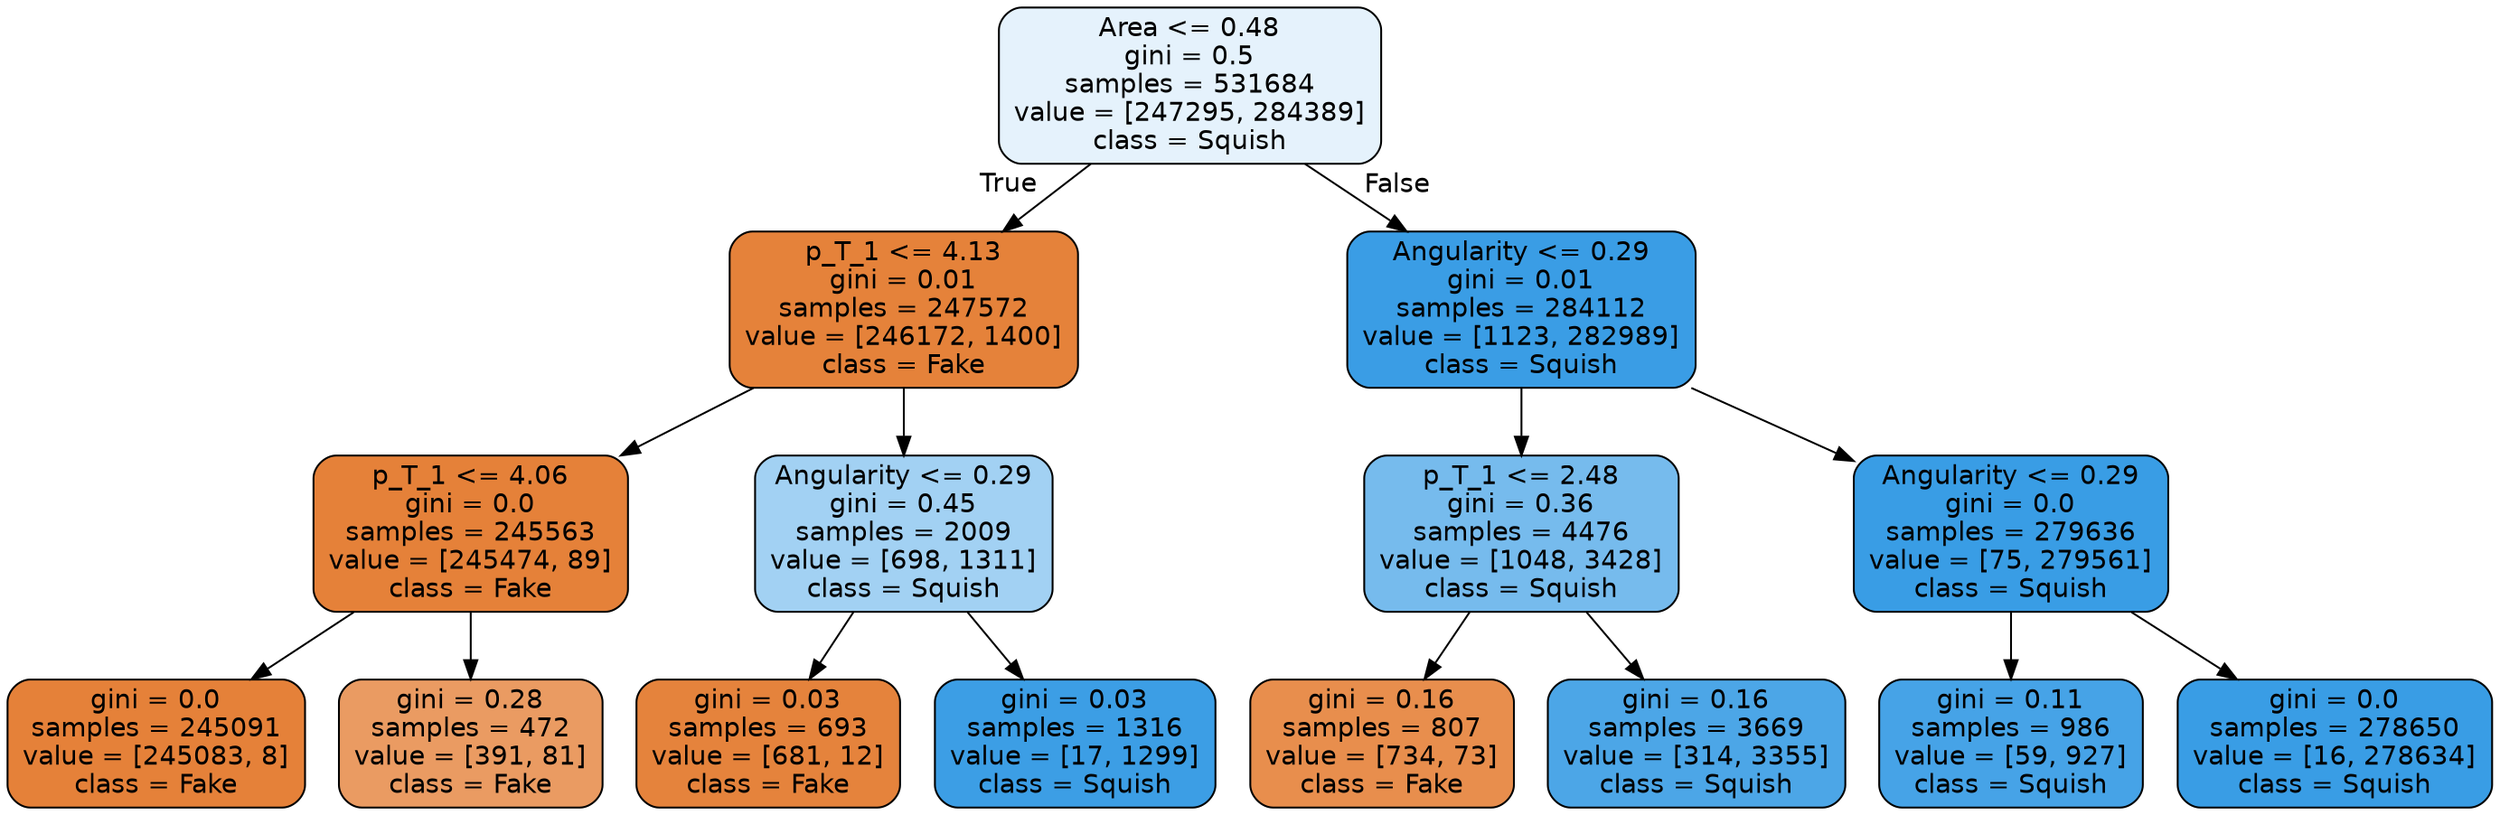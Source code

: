 digraph Tree {
node [shape=box, style="filled, rounded", color="black", fontname=helvetica] ;
edge [fontname=helvetica] ;
0 [label="Area <= 0.48\ngini = 0.5\nsamples = 531684\nvalue = [247295, 284389]\nclass = Squish", fillcolor="#e5f2fc"] ;
1 [label="p_T_1 <= 4.13\ngini = 0.01\nsamples = 247572\nvalue = [246172, 1400]\nclass = Fake", fillcolor="#e5823a"] ;
0 -> 1 [labeldistance=2.5, labelangle=45, headlabel="True"] ;
2 [label="p_T_1 <= 4.06\ngini = 0.0\nsamples = 245563\nvalue = [245474, 89]\nclass = Fake", fillcolor="#e58139"] ;
1 -> 2 ;
3 [label="gini = 0.0\nsamples = 245091\nvalue = [245083, 8]\nclass = Fake", fillcolor="#e58139"] ;
2 -> 3 ;
4 [label="gini = 0.28\nsamples = 472\nvalue = [391, 81]\nclass = Fake", fillcolor="#ea9b62"] ;
2 -> 4 ;
5 [label="Angularity <= 0.29\ngini = 0.45\nsamples = 2009\nvalue = [698, 1311]\nclass = Squish", fillcolor="#a2d1f3"] ;
1 -> 5 ;
6 [label="gini = 0.03\nsamples = 693\nvalue = [681, 12]\nclass = Fake", fillcolor="#e5833c"] ;
5 -> 6 ;
7 [label="gini = 0.03\nsamples = 1316\nvalue = [17, 1299]\nclass = Squish", fillcolor="#3c9ee5"] ;
5 -> 7 ;
8 [label="Angularity <= 0.29\ngini = 0.01\nsamples = 284112\nvalue = [1123, 282989]\nclass = Squish", fillcolor="#3a9de5"] ;
0 -> 8 [labeldistance=2.5, labelangle=-45, headlabel="False"] ;
9 [label="p_T_1 <= 2.48\ngini = 0.36\nsamples = 4476\nvalue = [1048, 3428]\nclass = Squish", fillcolor="#76bbed"] ;
8 -> 9 ;
10 [label="gini = 0.16\nsamples = 807\nvalue = [734, 73]\nclass = Fake", fillcolor="#e88e4d"] ;
9 -> 10 ;
11 [label="gini = 0.16\nsamples = 3669\nvalue = [314, 3355]\nclass = Squish", fillcolor="#4ca6e7"] ;
9 -> 11 ;
12 [label="Angularity <= 0.29\ngini = 0.0\nsamples = 279636\nvalue = [75, 279561]\nclass = Squish", fillcolor="#399de5"] ;
8 -> 12 ;
13 [label="gini = 0.11\nsamples = 986\nvalue = [59, 927]\nclass = Squish", fillcolor="#46a3e7"] ;
12 -> 13 ;
14 [label="gini = 0.0\nsamples = 278650\nvalue = [16, 278634]\nclass = Squish", fillcolor="#399de5"] ;
12 -> 14 ;
}
